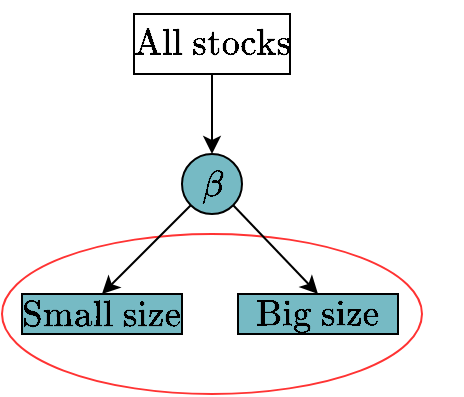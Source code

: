 <mxfile>
    <diagram id="NKSbm4tBaQ9XgWXCI8ni" name="第 1 页">
        <mxGraphModel dx="876" dy="614" grid="1" gridSize="10" guides="1" tooltips="1" connect="1" arrows="1" fold="1" page="1" pageScale="1" pageWidth="2339" pageHeight="3300" math="1" shadow="0">
            <root>
                <mxCell id="0" style="strokeColor=#FF3333;fillColor=none;"/>
                <mxCell id="1" style="strokeColor=#FF3333;fillColor=none;" parent="0"/>
                <mxCell id="45" value="" style="ellipse;whiteSpace=wrap;html=1;fillColor=none;strokeColor=#FF3333;" vertex="1" parent="1">
                    <mxGeometry x="222" y="270" width="210" height="80" as="geometry"/>
                </mxCell>
                <mxCell id="50" style="edgeStyle=none;html=1;exitX=0.5;exitY=1;exitDx=0;exitDy=0;entryX=0.5;entryY=0;entryDx=0;entryDy=0;" edge="1" parent="1" source="14" target="49">
                    <mxGeometry relative="1" as="geometry"/>
                </mxCell>
                <mxCell id="14" value="&lt;span style=&quot;font-family: &amp;quot;Times New Roman&amp;quot;; font-size: 18px;&quot;&gt;$$\text{All stocks}$$&lt;/span&gt;" style="rounded=0;whiteSpace=wrap;html=1;fillColor=#FFFFFF;strokeColor=#000000;" vertex="1" parent="1">
                    <mxGeometry x="288" y="160" width="78" height="30" as="geometry"/>
                </mxCell>
                <mxCell id="17" value="&lt;span style=&quot;font-family: &amp;quot;Times New Roman&amp;quot;; font-size: 18px;&quot;&gt;$$\text{Big&amp;nbsp;size}$$&lt;/span&gt;" style="rounded=0;whiteSpace=wrap;html=1;fillColor=#76BAC4;strokeColor=#000000;" vertex="1" parent="1">
                    <mxGeometry x="340" y="300" width="80" height="20" as="geometry"/>
                </mxCell>
                <mxCell id="51" style="edgeStyle=none;html=1;exitX=0;exitY=1;exitDx=0;exitDy=0;entryX=0.5;entryY=0;entryDx=0;entryDy=0;" edge="1" parent="1" source="49" target="15">
                    <mxGeometry relative="1" as="geometry">
                        <mxPoint x="280" y="290" as="targetPoint"/>
                    </mxGeometry>
                </mxCell>
                <mxCell id="54" style="edgeStyle=none;html=1;exitX=1;exitY=1;exitDx=0;exitDy=0;entryX=0.5;entryY=0;entryDx=0;entryDy=0;" edge="1" parent="1" source="49" target="17">
                    <mxGeometry relative="1" as="geometry"/>
                </mxCell>
                <mxCell id="49" value="&lt;font face=&quot;Times New Roman&quot;&gt;&lt;span style=&quot;font-size: 18px;&quot;&gt;$$\beta$$&lt;/span&gt;&lt;/font&gt;" style="ellipse;whiteSpace=wrap;html=1;aspect=fixed;movable=1;resizable=1;rotatable=1;deletable=1;editable=1;connectable=1;strokeColor=#000000;fillColor=#76BAC4;" vertex="1" parent="1">
                    <mxGeometry x="312" y="230" width="30" height="30" as="geometry"/>
                </mxCell>
                <mxCell id="15" value="&lt;span style=&quot;font-family: &amp;quot;Times New Roman&amp;quot;; font-size: 18px;&quot;&gt;$$\text{Small size}$$&lt;/span&gt;" style="rounded=0;whiteSpace=wrap;html=1;fillColor=#76BAC4;strokeColor=#000000;" vertex="1" parent="1">
                    <mxGeometry x="232" y="300" width="80" height="20" as="geometry"/>
                </mxCell>
            </root>
        </mxGraphModel>
    </diagram>
</mxfile>